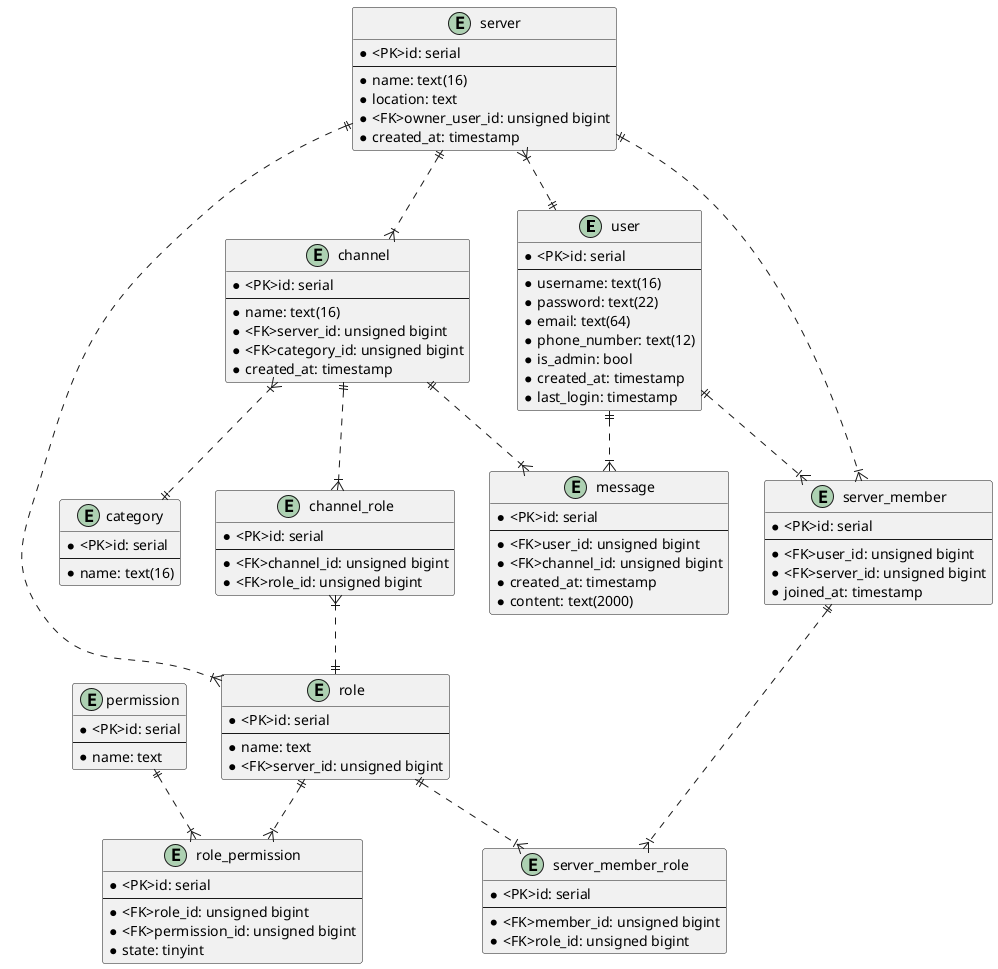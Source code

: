 @startuml

entity user {
    * <PK>id: serial
    --
    * username: text(16)
    * password: text(22)
    * email: text(64)
    * phone_number: text(12)
    * is_admin: bool
    * created_at: timestamp
    * last_login: timestamp
}

entity message {
    * <PK>id: serial
    --
    * <FK>user_id: unsigned bigint
    * <FK>channel_id: unsigned bigint
    * created_at: timestamp
    * content: text(2000)
}

entity channel {
    * <PK>id: serial
    --
    * name: text(16)
    * <FK>server_id: unsigned bigint
    * <FK>category_id: unsigned bigint
    * created_at: timestamp
}

entity category {
    * <PK>id: serial
    --
    * name: text(16)
}

entity server {
    * <PK>id: serial
    --
    * name: text(16)
    * location: text
    * <FK>owner_user_id: unsigned bigint
    * created_at: timestamp
}

entity role {
    * <PK>id: serial
    --
    * name: text
    * <FK>server_id: unsigned bigint
}

entity permission {
    * <PK>id: serial
    --
    * name: text
}

entity role_permission {
    * <PK>id: serial
    --
    * <FK>role_id: unsigned bigint
    * <FK>permission_id: unsigned bigint
    * state: tinyint
}

entity server_member {
    * <PK>id: serial
    --
    * <FK>user_id: unsigned bigint
    * <FK>server_id: unsigned bigint
    * joined_at: timestamp
}

entity server_member_role {
    * <PK>id: serial
    --
    * <FK>member_id: unsigned bigint
    * <FK>role_id: unsigned bigint
}

entity channel_role {
    * <PK>id: serial
    --
    * <FK>channel_id: unsigned bigint
    * <FK>role_id: unsigned bigint
}

user ||..|{ server_member
user ||..|{ message
server }|..|| user

server ||..|{ channel
channel ||..|{ message

server ||..|{ server_member
server ||..|{ role

server_member ||..|{ server_member_role
role ||..|{ server_member_role

role ||..|{ role_permission
permission ||..|{ role_permission

channel }|..|| category

channel ||..|{ channel_role
channel_role }|..|| role

@enduml